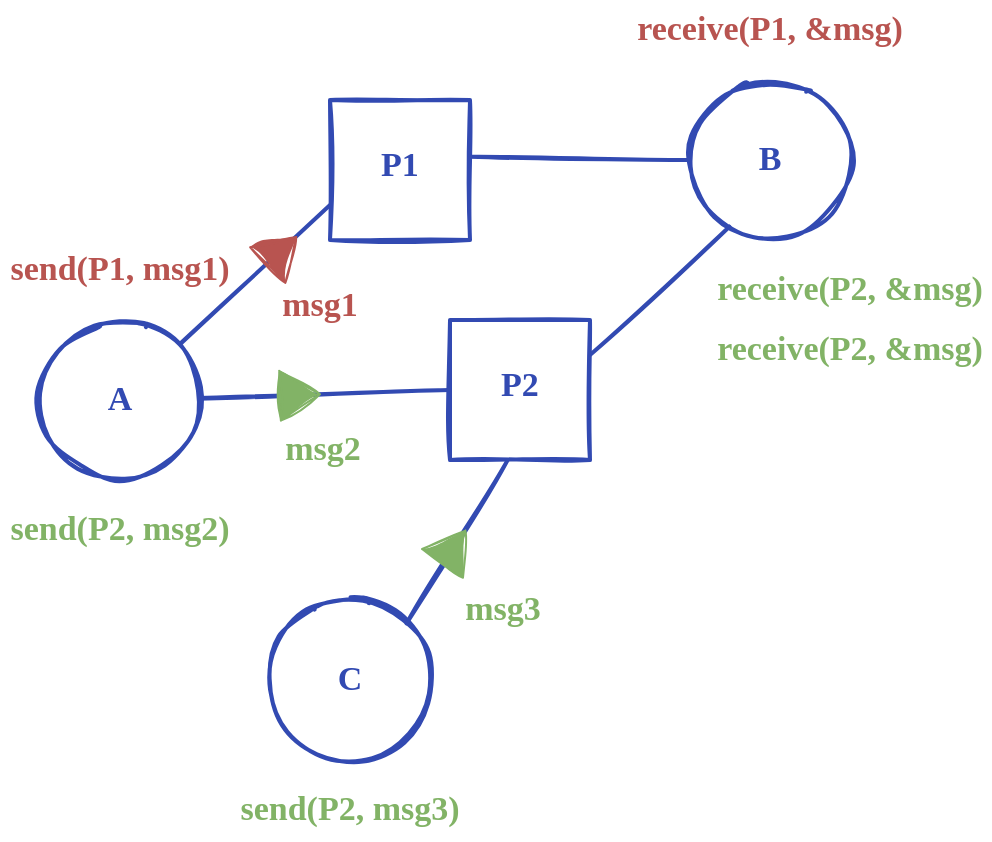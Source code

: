 <mxfile version="15.2.5" type="google"><diagram id="akEowiJKr_ScigKzrRVM" name="Page-1"><mxGraphModel dx="-189" dy="1152" grid="1" gridSize="10" guides="1" tooltips="1" connect="1" arrows="1" fold="1" page="1" pageScale="1" pageWidth="689" pageHeight="517" math="0" shadow="0"><root><mxCell id="0"/><mxCell id="1" parent="0"/><mxCell id="R8n4qE0tZZW7IBeLgwns-29" style="edgeStyle=orthogonalEdgeStyle;rounded=0;orthogonalLoop=1;jettySize=auto;html=1;exitX=0.5;exitY=1;exitDx=0;exitDy=0;" edge="1" parent="1"><mxGeometry relative="1" as="geometry"><mxPoint x="1715" y="230.5" as="sourcePoint"/><mxPoint x="1715" y="230.5" as="targetPoint"/></mxGeometry></mxCell><mxCell id="R8n4qE0tZZW7IBeLgwns-32" value="C" style="ellipse;aspect=fixed;rounded=0;shadow=0;fontFamily=Ink Free;fontSize=17;strokeWidth=2;fillColor=default;spacing=20;sketch=1;align=center;strokeColor=#324ab2;fontColor=#324ab2;fontStyle=1;spacingBottom=5;" vertex="1" parent="1"><mxGeometry x="1560" y="340" width="80" height="80" as="geometry"/></mxCell><mxCell id="R8n4qE0tZZW7IBeLgwns-38" value="" style="endArrow=none;strokeWidth=2;fontFamily=Ink Free;fontSize=17;sketch=1;endSize=2;rounded=0;endFill=0;startSize=2;startArrow=none;startFill=0;strokeColor=#324AB2;fontColor=#324AB2;fontSource=https%3A%2F%2Full-esit-sistemas-operativos.github.io%2Fssoo-apuntes%2Ffonts%2FInkFree.woff;fontStyle=1;spacingBottom=5;exitX=0;exitY=0.75;exitDx=0;exitDy=0;" edge="1" source="R8n4qE0tZZW7IBeLgwns-44" parent="1"><mxGeometry width="50" height="50" relative="1" as="geometry"><mxPoint x="1805" y="120" as="sourcePoint"/><mxPoint x="1485" y="240" as="targetPoint"/></mxGeometry></mxCell><mxCell id="R8n4qE0tZZW7IBeLgwns-40" value="B" style="ellipse;aspect=fixed;rounded=0;shadow=0;fontFamily=Ink Free;fontSize=17;strokeWidth=2;fillColor=default;spacing=20;sketch=1;align=center;strokeColor=#324ab2;fontColor=#324ab2;fontStyle=1;spacingBottom=5;" vertex="1" parent="1"><mxGeometry x="1770" y="80" width="80" height="80" as="geometry"/></mxCell><mxCell id="R8n4qE0tZZW7IBeLgwns-44" value="P1" style="whiteSpace=wrap;html=1;aspect=fixed;sketch=1;strokeColor=#324AB2;align=center;rounded=0;fontFamily=Ink Free;fontSource=https%3A%2F%2Full-esit-sistemas-operativos.github.io%2Fssoo-apuntes%2Ffonts%2FInkFree.woff;fontSize=17;fontColor=#324AB2;fontStyle=1;strokeWidth=2;labelBackgroundColor=#ffffff;spacingBottom=5;endFill=0;endSize=2;startFill=0;startSize=2;" vertex="1" parent="1"><mxGeometry x="1590" y="90" width="70" height="70" as="geometry"/></mxCell><mxCell id="R8n4qE0tZZW7IBeLgwns-45" value="" style="endArrow=none;strokeWidth=2;fontFamily=Ink Free;fontSize=17;sketch=1;endSize=2;rounded=0;endFill=0;startSize=2;startArrow=none;startFill=0;strokeColor=#324AB2;fontColor=#324AB2;fontSource=https%3A%2F%2Full-esit-sistemas-operativos.github.io%2Fssoo-apuntes%2Ffonts%2FInkFree.woff;fontStyle=1;spacingBottom=5;entryX=0.995;entryY=0.405;entryDx=0;entryDy=0;entryPerimeter=0;exitX=0;exitY=0.5;exitDx=0;exitDy=0;" edge="1" parent="1" source="R8n4qE0tZZW7IBeLgwns-40" target="R8n4qE0tZZW7IBeLgwns-44"><mxGeometry width="50" height="50" relative="1" as="geometry"><mxPoint x="1750" y="140" as="sourcePoint"/><mxPoint x="1660.0" y="127.72" as="targetPoint"/></mxGeometry></mxCell><mxCell id="R8n4qE0tZZW7IBeLgwns-46" value="P2" style="whiteSpace=wrap;html=1;aspect=fixed;sketch=1;strokeColor=#324AB2;align=center;rounded=0;fontFamily=Ink Free;fontSource=https%3A%2F%2Full-esit-sistemas-operativos.github.io%2Fssoo-apuntes%2Ffonts%2FInkFree.woff;fontSize=17;fontColor=#324AB2;fontStyle=1;strokeWidth=2;labelBackgroundColor=#ffffff;spacingBottom=5;endFill=0;endSize=2;startFill=0;startSize=2;" vertex="1" parent="1"><mxGeometry x="1650" y="200" width="70" height="70" as="geometry"/></mxCell><mxCell id="R8n4qE0tZZW7IBeLgwns-47" value="" style="endArrow=none;strokeWidth=2;fontFamily=Ink Free;fontSize=17;sketch=1;endSize=2;rounded=0;endFill=0;startSize=2;startArrow=none;startFill=0;strokeColor=#324AB2;fontColor=#324AB2;fontSource=https%3A%2F%2Full-esit-sistemas-operativos.github.io%2Fssoo-apuntes%2Ffonts%2FInkFree.woff;fontStyle=1;spacingBottom=5;exitX=0;exitY=0.5;exitDx=0;exitDy=0;" edge="1" parent="1" source="R8n4qE0tZZW7IBeLgwns-46"><mxGeometry width="50" height="50" relative="1" as="geometry"><mxPoint x="1600.0" y="152.5" as="sourcePoint"/><mxPoint x="1480" y="240" as="targetPoint"/></mxGeometry></mxCell><mxCell id="R8n4qE0tZZW7IBeLgwns-41" value="A" style="ellipse;aspect=fixed;rounded=0;shadow=0;fontFamily=Ink Free;fontSize=17;strokeWidth=2;fillColor=default;spacing=20;sketch=1;align=center;strokeColor=#324ab2;fontColor=#324ab2;fontStyle=1;spacingBottom=5;" vertex="1" parent="1"><mxGeometry x="1445" y="200" width="80" height="80" as="geometry"/></mxCell><mxCell id="R8n4qE0tZZW7IBeLgwns-48" value="" style="endArrow=none;strokeWidth=2;fontFamily=Ink Free;fontSize=17;sketch=1;endSize=2;rounded=0;endFill=0;startSize=2;startArrow=none;startFill=0;strokeColor=#324AB2;fontColor=#324AB2;fontSource=https%3A%2F%2Full-esit-sistemas-operativos.github.io%2Fssoo-apuntes%2Ffonts%2FInkFree.woff;fontStyle=1;spacingBottom=5;exitX=0.246;exitY=0.917;exitDx=0;exitDy=0;exitPerimeter=0;entryX=1;entryY=0.25;entryDx=0;entryDy=0;" edge="1" parent="1" source="R8n4qE0tZZW7IBeLgwns-40" target="R8n4qE0tZZW7IBeLgwns-46"><mxGeometry width="50" height="50" relative="1" as="geometry"><mxPoint x="1660.0" y="245" as="sourcePoint"/><mxPoint x="1490.0" y="250" as="targetPoint"/></mxGeometry></mxCell><mxCell id="R8n4qE0tZZW7IBeLgwns-49" value="" style="endArrow=none;strokeWidth=2;fontFamily=Ink Free;fontSize=17;sketch=1;endSize=2;rounded=0;endFill=0;startSize=2;startArrow=none;startFill=0;strokeColor=#324AB2;fontColor=#324AB2;fontSource=https%3A%2F%2Full-esit-sistemas-operativos.github.io%2Fssoo-apuntes%2Ffonts%2FInkFree.woff;fontStyle=1;spacingBottom=5;exitX=0.412;exitY=1;exitDx=0;exitDy=0;exitPerimeter=0;entryX=1;entryY=0;entryDx=0;entryDy=0;" edge="1" parent="1" source="R8n4qE0tZZW7IBeLgwns-46" target="R8n4qE0tZZW7IBeLgwns-32"><mxGeometry width="50" height="50" relative="1" as="geometry"><mxPoint x="1799.68" y="163.36" as="sourcePoint"/><mxPoint x="1730.0" y="227.5" as="targetPoint"/></mxGeometry></mxCell><mxCell id="R8n4qE0tZZW7IBeLgwns-50" value="send(P1, msg1)" style="text;strokeColor=none;fillColor=none;align=center;verticalAlign=middle;rounded=0;fontFamily=Ink Free;fontSource=https%3A%2F%2Full-esit-sistemas-operativos.github.io%2Fssoo-apuntes%2Ffonts%2FInkFree.woff;fontStyle=1;fontColor=#B85450;fontSize=17;spacingBottom=5;" vertex="1" parent="1"><mxGeometry x="1425" y="160" width="120" height="30" as="geometry"/></mxCell><mxCell id="R8n4qE0tZZW7IBeLgwns-51" value="receive(P1, &amp;msg)" style="text;strokeColor=none;fillColor=none;align=center;verticalAlign=middle;rounded=0;fontFamily=Ink Free;fontSource=https%3A%2F%2Full-esit-sistemas-operativos.github.io%2Fssoo-apuntes%2Ffonts%2FInkFree.woff;fontStyle=1;fontColor=#B85450;fontSize=17;spacingBottom=5;" vertex="1" parent="1"><mxGeometry x="1740" y="40" width="140" height="30" as="geometry"/></mxCell><mxCell id="R8n4qE0tZZW7IBeLgwns-53" value="send(P2, msg2)" style="text;strokeColor=none;fillColor=none;align=center;verticalAlign=middle;rounded=0;fontFamily=Ink Free;fontSource=https%3A%2F%2Full-esit-sistemas-operativos.github.io%2Fssoo-apuntes%2Ffonts%2FInkFree.woff;fontStyle=1;fontColor=#82B366;fontSize=17;spacingBottom=5;" vertex="1" parent="1"><mxGeometry x="1425" y="290" width="120" height="30" as="geometry"/></mxCell><mxCell id="R8n4qE0tZZW7IBeLgwns-56" value="send(P2, msg3)" style="text;strokeColor=none;fillColor=none;align=center;verticalAlign=middle;rounded=0;fontFamily=Ink Free;fontSource=https%3A%2F%2Full-esit-sistemas-operativos.github.io%2Fssoo-apuntes%2Ffonts%2FInkFree.woff;fontStyle=1;fontColor=#82B366;fontSize=17;spacingBottom=5;" vertex="1" parent="1"><mxGeometry x="1540" y="430" width="120" height="30" as="geometry"/></mxCell><mxCell id="R8n4qE0tZZW7IBeLgwns-57" value="receive(P2, &amp;msg)" style="text;strokeColor=none;fillColor=none;align=center;verticalAlign=middle;rounded=0;fontFamily=Ink Free;fontSource=https%3A%2F%2Full-esit-sistemas-operativos.github.io%2Fssoo-apuntes%2Ffonts%2FInkFree.woff;fontStyle=1;fontColor=#82B366;fontSize=17;spacingBottom=5;" vertex="1" parent="1"><mxGeometry x="1780" y="170" width="140" height="30" as="geometry"/></mxCell><mxCell id="R8n4qE0tZZW7IBeLgwns-58" value="receive(P2, &amp;msg)" style="text;strokeColor=none;fillColor=none;align=center;verticalAlign=middle;rounded=0;fontFamily=Ink Free;fontSource=https%3A%2F%2Full-esit-sistemas-operativos.github.io%2Fssoo-apuntes%2Ffonts%2FInkFree.woff;fontStyle=1;fontColor=#82B366;fontSize=17;spacingBottom=5;" vertex="1" parent="1"><mxGeometry x="1780" y="200" width="140" height="30" as="geometry"/></mxCell><mxCell id="R8n4qE0tZZW7IBeLgwns-64" value="" style="triangle;whiteSpace=wrap;html=1;fontColor=#82B366;strokeColor=#B85450;fillColor=#B85450;gradientDirection=south;align=center;rotation=-44.7;sketch=1;fillStyle=solid;" vertex="1" parent="1"><mxGeometry x="1556" y="153" width="20" height="25" as="geometry"/></mxCell><mxCell id="R8n4qE0tZZW7IBeLgwns-65" value="msg1" style="text;strokeColor=none;fillColor=none;align=center;verticalAlign=middle;rounded=0;fontFamily=Ink Free;fontSource=https%3A%2F%2Full-esit-sistemas-operativos.github.io%2Fssoo-apuntes%2Ffonts%2FInkFree.woff;fontStyle=1;fontColor=#B85450;fontSize=17;spacingBottom=5;" vertex="1" parent="1"><mxGeometry x="1560" y="178" width="50" height="30" as="geometry"/></mxCell><mxCell id="R8n4qE0tZZW7IBeLgwns-66" value="" style="triangle;whiteSpace=wrap;html=1;fontColor=#82B366;strokeColor=#82B366;fillColor=#82B366;gradientDirection=south;align=center;rotation=-2;sketch=1;fillStyle=solid;" vertex="1" parent="1"><mxGeometry x="1565" y="225" width="20" height="25" as="geometry"/></mxCell><mxCell id="R8n4qE0tZZW7IBeLgwns-67" value="msg2" style="text;strokeColor=none;fillColor=none;align=center;verticalAlign=middle;rounded=0;fontFamily=Ink Free;fontSource=https%3A%2F%2Full-esit-sistemas-operativos.github.io%2Fssoo-apuntes%2Ffonts%2FInkFree.woff;fontStyle=1;fontColor=#82B366;fontSize=17;spacingBottom=5;" vertex="1" parent="1"><mxGeometry x="1560" y="250" width="53" height="30" as="geometry"/></mxCell><mxCell id="R8n4qE0tZZW7IBeLgwns-68" value="msg3" style="text;strokeColor=none;fillColor=none;align=center;verticalAlign=middle;rounded=0;fontFamily=Ink Free;fontSource=https%3A%2F%2Full-esit-sistemas-operativos.github.io%2Fssoo-apuntes%2Ffonts%2FInkFree.woff;fontStyle=1;fontColor=#82B366;fontSize=17;spacingBottom=5;" vertex="1" parent="1"><mxGeometry x="1650" y="330" width="53" height="30" as="geometry"/></mxCell><mxCell id="R8n4qE0tZZW7IBeLgwns-71" value="" style="triangle;whiteSpace=wrap;html=1;fontColor=#82B366;strokeColor=#82B366;fillColor=#82B366;gradientDirection=south;align=center;rotation=-55;sketch=1;fillStyle=solid;" vertex="1" parent="1"><mxGeometry x="1642" y="301" width="20" height="25" as="geometry"/></mxCell></root></mxGraphModel></diagram></mxfile>